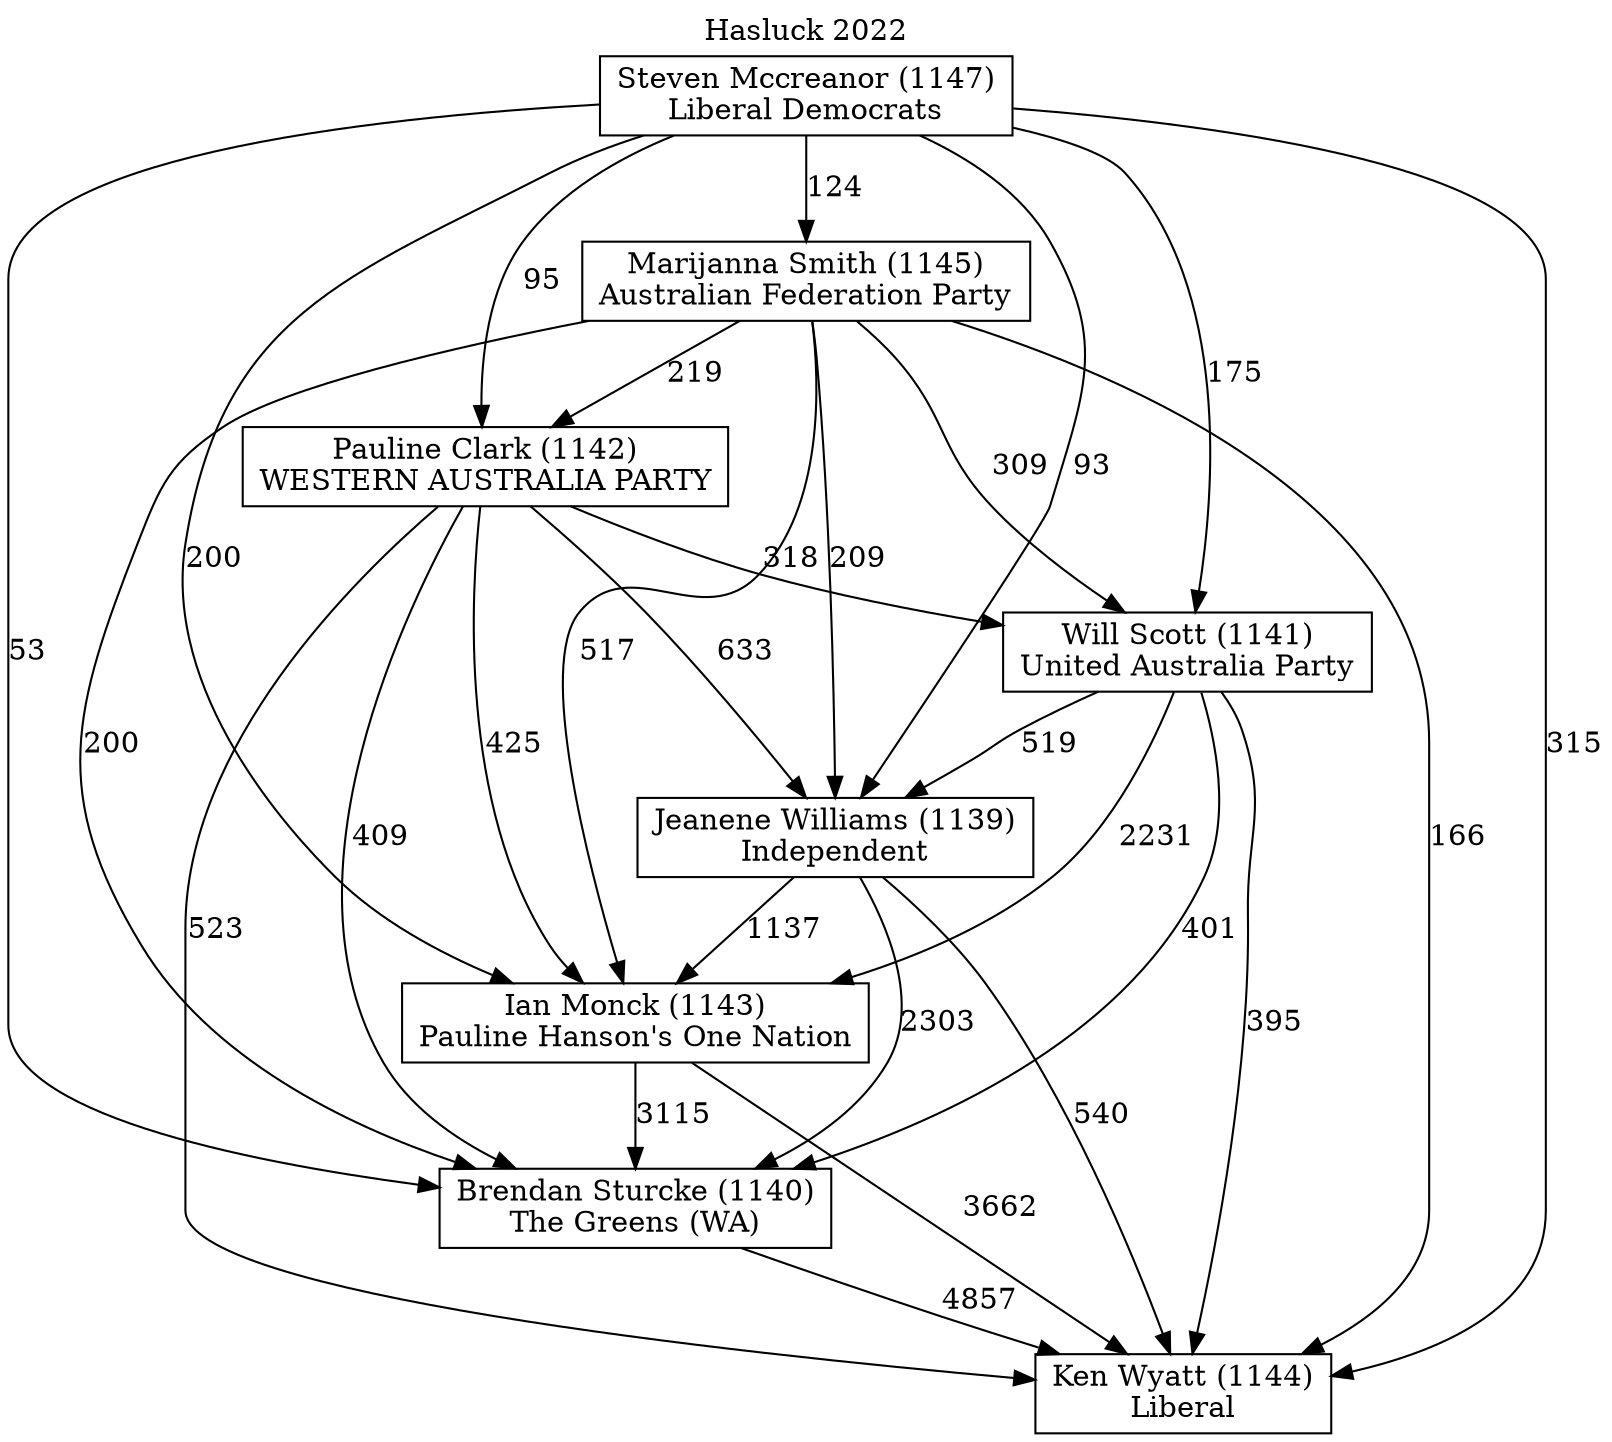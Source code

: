 // House preference flow
digraph "Ken Wyatt (1144)_Hasluck_2022" {
	graph [label="Hasluck 2022" labelloc=t mclimit=10]
	node [shape=box]
	"Jeanene Williams (1139)" [label="Jeanene Williams (1139)
Independent"]
	"Pauline Clark (1142)" [label="Pauline Clark (1142)
WESTERN AUSTRALIA PARTY"]
	"Steven Mccreanor (1147)" [label="Steven Mccreanor (1147)
Liberal Democrats"]
	"Will Scott (1141)" [label="Will Scott (1141)
United Australia Party"]
	"Ken Wyatt (1144)" [label="Ken Wyatt (1144)
Liberal"]
	"Brendan Sturcke (1140)" [label="Brendan Sturcke (1140)
The Greens (WA)"]
	"Ian Monck (1143)" [label="Ian Monck (1143)
Pauline Hanson's One Nation"]
	"Marijanna Smith (1145)" [label="Marijanna Smith (1145)
Australian Federation Party"]
	"Brendan Sturcke (1140)" -> "Ken Wyatt (1144)" [label=4857]
	"Jeanene Williams (1139)" -> "Ian Monck (1143)" [label=1137]
	"Marijanna Smith (1145)" -> "Pauline Clark (1142)" [label=219]
	"Pauline Clark (1142)" -> "Will Scott (1141)" [label=318]
	"Steven Mccreanor (1147)" -> "Jeanene Williams (1139)" [label=93]
	"Steven Mccreanor (1147)" -> "Ken Wyatt (1144)" [label=315]
	"Pauline Clark (1142)" -> "Ian Monck (1143)" [label=425]
	"Pauline Clark (1142)" -> "Ken Wyatt (1144)" [label=523]
	"Ian Monck (1143)" -> "Brendan Sturcke (1140)" [label=3115]
	"Marijanna Smith (1145)" -> "Brendan Sturcke (1140)" [label=200]
	"Steven Mccreanor (1147)" -> "Will Scott (1141)" [label=175]
	"Steven Mccreanor (1147)" -> "Pauline Clark (1142)" [label=95]
	"Jeanene Williams (1139)" -> "Brendan Sturcke (1140)" [label=2303]
	"Marijanna Smith (1145)" -> "Ken Wyatt (1144)" [label=166]
	"Marijanna Smith (1145)" -> "Jeanene Williams (1139)" [label=209]
	"Ian Monck (1143)" -> "Ken Wyatt (1144)" [label=3662]
	"Marijanna Smith (1145)" -> "Ian Monck (1143)" [label=517]
	"Steven Mccreanor (1147)" -> "Brendan Sturcke (1140)" [label=53]
	"Jeanene Williams (1139)" -> "Ken Wyatt (1144)" [label=540]
	"Will Scott (1141)" -> "Brendan Sturcke (1140)" [label=401]
	"Marijanna Smith (1145)" -> "Will Scott (1141)" [label=309]
	"Will Scott (1141)" -> "Ken Wyatt (1144)" [label=395]
	"Pauline Clark (1142)" -> "Jeanene Williams (1139)" [label=633]
	"Steven Mccreanor (1147)" -> "Ian Monck (1143)" [label=200]
	"Will Scott (1141)" -> "Jeanene Williams (1139)" [label=519]
	"Steven Mccreanor (1147)" -> "Marijanna Smith (1145)" [label=124]
	"Will Scott (1141)" -> "Ian Monck (1143)" [label=2231]
	"Pauline Clark (1142)" -> "Brendan Sturcke (1140)" [label=409]
}
